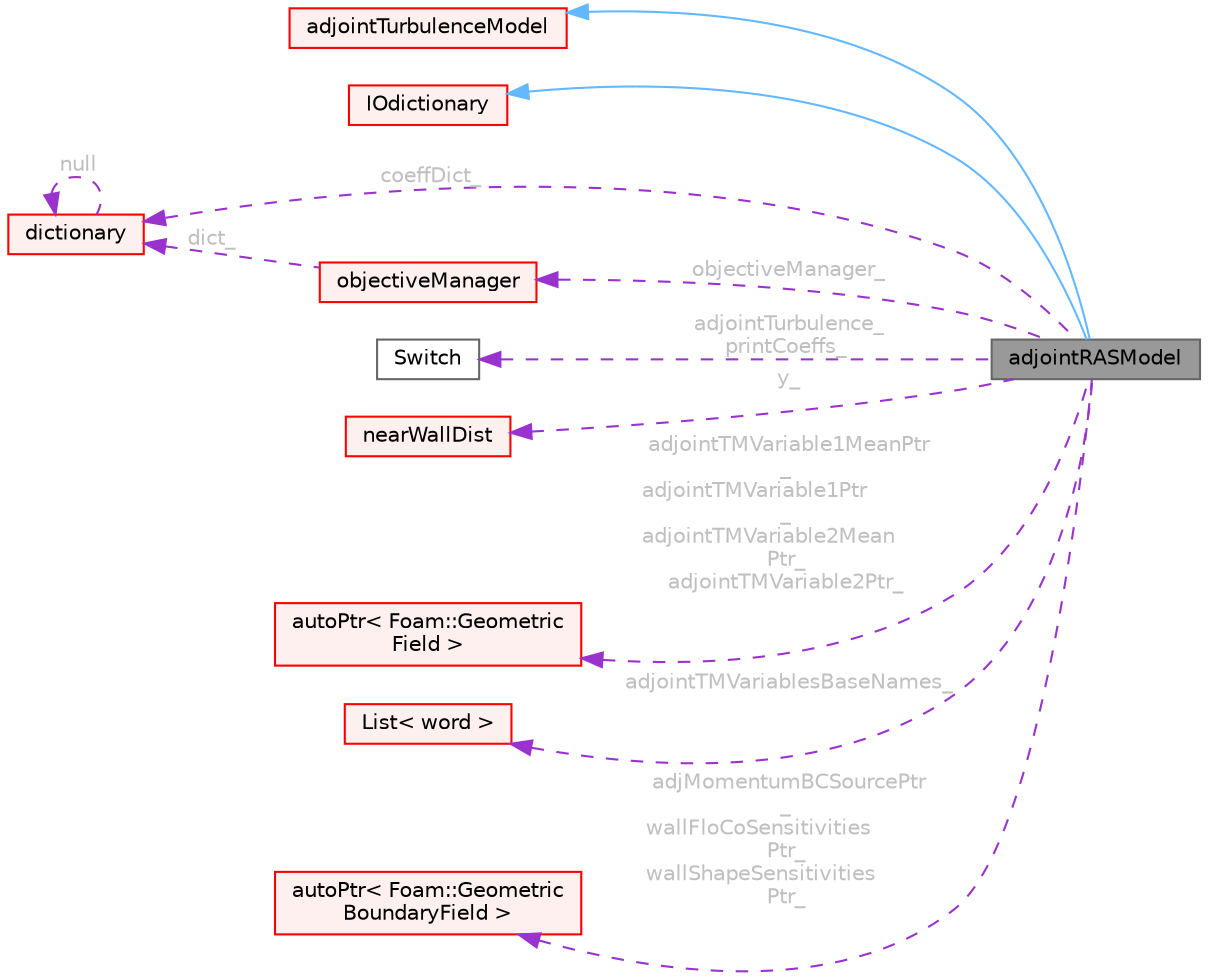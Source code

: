 digraph "adjointRASModel"
{
 // LATEX_PDF_SIZE
  bgcolor="transparent";
  edge [fontname=Helvetica,fontsize=10,labelfontname=Helvetica,labelfontsize=10];
  node [fontname=Helvetica,fontsize=10,shape=box,height=0.2,width=0.4];
  rankdir="LR";
  Node1 [id="Node000001",label="adjointRASModel",height=0.2,width=0.4,color="gray40", fillcolor="grey60", style="filled", fontcolor="black",tooltip="Abstract base class for incompressible turbulence models."];
  Node2 -> Node1 [id="edge1_Node000001_Node000002",dir="back",color="steelblue1",style="solid",tooltip=" "];
  Node2 [id="Node000002",label="adjointTurbulenceModel",height=0.2,width=0.4,color="red", fillcolor="#FFF0F0", style="filled",URL="$classFoam_1_1incompressibleAdjoint_1_1adjointTurbulenceModel.html",tooltip="Abstract base class for incompressible adjoint turbulence models (RAS, LES and laminar)."];
  Node23 -> Node1 [id="edge2_Node000001_Node000023",dir="back",color="steelblue1",style="solid",tooltip=" "];
  Node23 [id="Node000023",label="IOdictionary",height=0.2,width=0.4,color="red", fillcolor="#FFF0F0", style="filled",URL="$classFoam_1_1IOdictionary.html",tooltip="IOdictionary is derived from dictionary and IOobject to give the dictionary automatic IO functionalit..."];
  Node83 -> Node1 [id="edge3_Node000001_Node000083",dir="back",color="darkorchid3",style="dashed",tooltip=" ",label=" objectiveManager_",fontcolor="grey" ];
  Node83 [id="Node000083",label="objectiveManager",height=0.2,width=0.4,color="red", fillcolor="#FFF0F0", style="filled",URL="$classFoam_1_1objectiveManager.html",tooltip="class for managing incompressible objective functions."];
  Node25 -> Node83 [id="edge4_Node000083_Node000025",dir="back",color="darkorchid3",style="dashed",tooltip=" ",label=" dict_",fontcolor="grey" ];
  Node25 [id="Node000025",label="dictionary",height=0.2,width=0.4,color="red", fillcolor="#FFF0F0", style="filled",URL="$classFoam_1_1dictionary.html",tooltip="A list of keyword definitions, which are a keyword followed by a number of values (eg,..."];
  Node25 -> Node25 [id="edge5_Node000025_Node000025",dir="back",color="darkorchid3",style="dashed",tooltip=" ",label=" null",fontcolor="grey" ];
  Node88 -> Node1 [id="edge6_Node000001_Node000088",dir="back",color="darkorchid3",style="dashed",tooltip=" ",label=" adjointTurbulence_\nprintCoeffs_",fontcolor="grey" ];
  Node88 [id="Node000088",label="Switch",height=0.2,width=0.4,color="gray40", fillcolor="white", style="filled",URL="$classFoam_1_1Switch.html",tooltip="A simple wrapper around bool so that it can be read as a word: true/false, on/off,..."];
  Node25 -> Node1 [id="edge7_Node000001_Node000025",dir="back",color="darkorchid3",style="dashed",tooltip=" ",label=" coeffDict_",fontcolor="grey" ];
  Node89 -> Node1 [id="edge8_Node000001_Node000089",dir="back",color="darkorchid3",style="dashed",tooltip=" ",label=" y_",fontcolor="grey" ];
  Node89 [id="Node000089",label="nearWallDist",height=0.2,width=0.4,color="red", fillcolor="#FFF0F0", style="filled",URL="$classFoam_1_1nearWallDist.html",tooltip="Distance calculation for cells with face on a wall. Searches pointNeighbours to find closest."];
  Node62 -> Node1 [id="edge9_Node000001_Node000062",dir="back",color="darkorchid3",style="dashed",tooltip=" ",label=" adjointTMVariable1MeanPtr\l_\nadjointTMVariable1Ptr\l_\nadjointTMVariable2Mean\lPtr_\nadjointTMVariable2Ptr_",fontcolor="grey" ];
  Node62 [id="Node000062",label="autoPtr\< Foam::Geometric\lField \>",height=0.2,width=0.4,color="red", fillcolor="#FFF0F0", style="filled",URL="$classFoam_1_1autoPtr.html",tooltip=" "];
  Node91 -> Node1 [id="edge10_Node000001_Node000091",dir="back",color="darkorchid3",style="dashed",tooltip=" ",label=" adjointTMVariablesBaseNames_",fontcolor="grey" ];
  Node91 [id="Node000091",label="List\< word \>",height=0.2,width=0.4,color="red", fillcolor="#FFF0F0", style="filled",URL="$classFoam_1_1List.html",tooltip=" "];
  Node93 -> Node1 [id="edge11_Node000001_Node000093",dir="back",color="darkorchid3",style="dashed",tooltip=" ",label=" adjMomentumBCSourcePtr\l_\nwallFloCoSensitivities\lPtr_\nwallShapeSensitivities\lPtr_",fontcolor="grey" ];
  Node93 [id="Node000093",label="autoPtr\< Foam::Geometric\lBoundaryField \>",height=0.2,width=0.4,color="red", fillcolor="#FFF0F0", style="filled",URL="$classFoam_1_1autoPtr.html",tooltip=" "];
}
